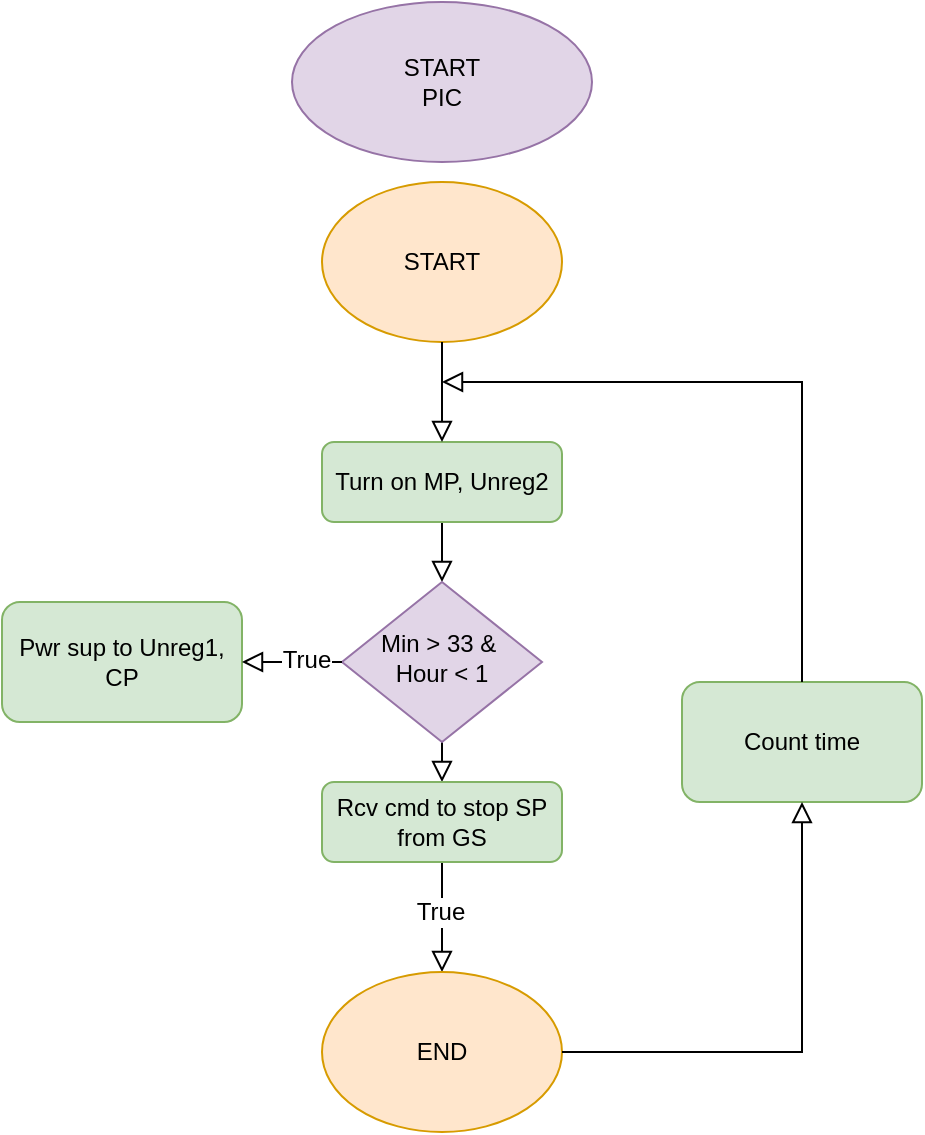 <mxfile version="24.8.6" pages="4">
  <diagram id="C5RBs43oDa-KdzZeNtuy" name="START-PIC">
    <mxGraphModel dx="674" dy="911" grid="1" gridSize="10" guides="1" tooltips="1" connect="1" arrows="1" fold="1" page="1" pageScale="1" pageWidth="827" pageHeight="1169" math="0" shadow="0">
      <root>
        <mxCell id="WIyWlLk6GJQsqaUBKTNV-0" />
        <mxCell id="WIyWlLk6GJQsqaUBKTNV-1" parent="WIyWlLk6GJQsqaUBKTNV-0" />
        <mxCell id="lRhcf-KUeyFwy6Z_v7GA-0" value="" style="rounded=0;html=1;jettySize=auto;orthogonalLoop=1;fontSize=11;endArrow=block;endFill=0;endSize=8;strokeWidth=1;shadow=0;labelBackgroundColor=none;edgeStyle=orthogonalEdgeStyle;entryX=0.5;entryY=0;entryDx=0;entryDy=0;" parent="WIyWlLk6GJQsqaUBKTNV-1" source="lRhcf-KUeyFwy6Z_v7GA-1" target="lZxvHljDLnMzjBAgc4R8-0" edge="1">
          <mxGeometry relative="1" as="geometry">
            <mxPoint x="220" y="350" as="targetPoint" />
          </mxGeometry>
        </mxCell>
        <mxCell id="lRhcf-KUeyFwy6Z_v7GA-1" value="Turn on MP, Unreg2" style="rounded=1;whiteSpace=wrap;html=1;fontSize=12;glass=0;strokeWidth=1;shadow=0;fillColor=#d5e8d4;strokeColor=#82b366;" parent="WIyWlLk6GJQsqaUBKTNV-1" vertex="1">
          <mxGeometry x="160" y="280" width="120" height="40" as="geometry" />
        </mxCell>
        <mxCell id="lRhcf-KUeyFwy6Z_v7GA-2" value="" style="rounded=0;html=1;jettySize=auto;orthogonalLoop=1;fontSize=11;endArrow=block;endFill=0;endSize=8;strokeWidth=1;shadow=0;labelBackgroundColor=none;edgeStyle=orthogonalEdgeStyle;entryX=0.5;entryY=0;entryDx=0;entryDy=0;exitX=0.5;exitY=1;exitDx=0;exitDy=0;" parent="WIyWlLk6GJQsqaUBKTNV-1" source="lZxvHljDLnMzjBAgc4R8-0" target="lRhcf-KUeyFwy6Z_v7GA-6" edge="1">
          <mxGeometry y="20" relative="1" as="geometry">
            <mxPoint as="offset" />
            <mxPoint x="220" y="430" as="sourcePoint" />
            <mxPoint x="220" y="490" as="targetPoint" />
          </mxGeometry>
        </mxCell>
        <mxCell id="lRhcf-KUeyFwy6Z_v7GA-4" value="" style="rounded=0;html=1;jettySize=auto;orthogonalLoop=1;fontSize=11;endArrow=block;endFill=0;endSize=8;strokeWidth=1;shadow=0;labelBackgroundColor=none;edgeStyle=orthogonalEdgeStyle;exitX=0.5;exitY=1;exitDx=0;exitDy=0;entryX=0.5;entryY=0;entryDx=0;entryDy=0;" parent="WIyWlLk6GJQsqaUBKTNV-1" source="lRhcf-KUeyFwy6Z_v7GA-6" target="lRhcf-KUeyFwy6Z_v7GA-9" edge="1">
          <mxGeometry x="0.333" y="20" relative="1" as="geometry">
            <mxPoint as="offset" />
            <mxPoint x="220" y="570" as="sourcePoint" />
            <mxPoint x="300" y="550" as="targetPoint" />
          </mxGeometry>
        </mxCell>
        <mxCell id="lZxvHljDLnMzjBAgc4R8-5" value="True" style="edgeLabel;html=1;align=center;verticalAlign=middle;resizable=0;points=[];fontSize=12;" vertex="1" connectable="0" parent="lRhcf-KUeyFwy6Z_v7GA-4">
          <mxGeometry x="-0.086" y="-1" relative="1" as="geometry">
            <mxPoint as="offset" />
          </mxGeometry>
        </mxCell>
        <mxCell id="lRhcf-KUeyFwy6Z_v7GA-5" value="&lt;div&gt;Count time&lt;/div&gt;" style="rounded=1;whiteSpace=wrap;html=1;fontSize=12;glass=0;strokeWidth=1;shadow=0;fillColor=#d5e8d4;strokeColor=#82b366;" parent="WIyWlLk6GJQsqaUBKTNV-1" vertex="1">
          <mxGeometry x="340" y="400" width="120" height="60" as="geometry" />
        </mxCell>
        <mxCell id="lRhcf-KUeyFwy6Z_v7GA-6" value="&lt;div&gt;Rcv cmd to stop SP from GS&lt;/div&gt;" style="rounded=1;whiteSpace=wrap;html=1;fontSize=12;glass=0;strokeWidth=1;shadow=0;fillColor=#d5e8d4;strokeColor=#82b366;" parent="WIyWlLk6GJQsqaUBKTNV-1" vertex="1">
          <mxGeometry x="160" y="450" width="120" height="40" as="geometry" />
        </mxCell>
        <mxCell id="lRhcf-KUeyFwy6Z_v7GA-7" value="START&lt;div&gt;PIC&lt;/div&gt;" style="ellipse;whiteSpace=wrap;html=1;fillColor=#e1d5e7;strokeColor=#9673a6;" parent="WIyWlLk6GJQsqaUBKTNV-1" vertex="1">
          <mxGeometry x="145" y="60" width="150" height="80" as="geometry" />
        </mxCell>
        <mxCell id="lRhcf-KUeyFwy6Z_v7GA-8" value="START" style="ellipse;whiteSpace=wrap;html=1;fillColor=#ffe6cc;strokeColor=#d79b00;" parent="WIyWlLk6GJQsqaUBKTNV-1" vertex="1">
          <mxGeometry x="160" y="150" width="120" height="80" as="geometry" />
        </mxCell>
        <mxCell id="lRhcf-KUeyFwy6Z_v7GA-9" value="END" style="ellipse;whiteSpace=wrap;html=1;fillColor=#ffe6cc;strokeColor=#d79b00;" parent="WIyWlLk6GJQsqaUBKTNV-1" vertex="1">
          <mxGeometry x="160" y="545" width="120" height="80" as="geometry" />
        </mxCell>
        <mxCell id="lRhcf-KUeyFwy6Z_v7GA-10" value="" style="rounded=0;html=1;jettySize=auto;orthogonalLoop=1;fontSize=11;endArrow=block;endFill=0;endSize=8;strokeWidth=1;shadow=0;labelBackgroundColor=none;edgeStyle=orthogonalEdgeStyle;exitX=0.5;exitY=0;exitDx=0;exitDy=0;" parent="WIyWlLk6GJQsqaUBKTNV-1" source="lRhcf-KUeyFwy6Z_v7GA-5" edge="1">
          <mxGeometry x="0.333" y="20" relative="1" as="geometry">
            <mxPoint as="offset" />
            <mxPoint x="450" y="430" as="sourcePoint" />
            <mxPoint x="220" y="250" as="targetPoint" />
            <Array as="points">
              <mxPoint x="400" y="250" />
            </Array>
          </mxGeometry>
        </mxCell>
        <mxCell id="lRhcf-KUeyFwy6Z_v7GA-11" value="" style="rounded=0;html=1;jettySize=auto;orthogonalLoop=1;fontSize=11;endArrow=block;endFill=0;endSize=8;strokeWidth=1;shadow=0;labelBackgroundColor=none;edgeStyle=orthogonalEdgeStyle;entryX=0.5;entryY=0;entryDx=0;entryDy=0;exitX=0.5;exitY=1;exitDx=0;exitDy=0;" parent="WIyWlLk6GJQsqaUBKTNV-1" source="lRhcf-KUeyFwy6Z_v7GA-8" target="lRhcf-KUeyFwy6Z_v7GA-1" edge="1">
          <mxGeometry relative="1" as="geometry">
            <mxPoint x="230" y="330" as="sourcePoint" />
            <mxPoint x="230" y="390" as="targetPoint" />
          </mxGeometry>
        </mxCell>
        <mxCell id="lZxvHljDLnMzjBAgc4R8-0" value="&lt;div&gt;Min &amp;gt; 33 &amp;amp;&amp;nbsp;&lt;/div&gt;&lt;div&gt;Hour &amp;lt; 1&lt;/div&gt;" style="rhombus;whiteSpace=wrap;html=1;shadow=0;fontFamily=Helvetica;fontSize=12;align=center;strokeWidth=1;spacing=6;spacingTop=-4;fillColor=#e1d5e7;strokeColor=#9673a6;" vertex="1" parent="WIyWlLk6GJQsqaUBKTNV-1">
          <mxGeometry x="170" y="350" width="100" height="80" as="geometry" />
        </mxCell>
        <mxCell id="lZxvHljDLnMzjBAgc4R8-1" value="" style="rounded=0;html=1;jettySize=auto;orthogonalLoop=1;fontSize=11;endArrow=block;endFill=0;endSize=8;strokeWidth=1;shadow=0;labelBackgroundColor=none;edgeStyle=orthogonalEdgeStyle;exitX=1;exitY=0.5;exitDx=0;exitDy=0;entryX=0.5;entryY=1;entryDx=0;entryDy=0;" edge="1" parent="WIyWlLk6GJQsqaUBKTNV-1" source="lRhcf-KUeyFwy6Z_v7GA-9" target="lRhcf-KUeyFwy6Z_v7GA-5">
          <mxGeometry x="0.333" y="20" relative="1" as="geometry">
            <mxPoint as="offset" />
            <mxPoint x="230" y="500" as="sourcePoint" />
            <mxPoint x="230" y="555" as="targetPoint" />
          </mxGeometry>
        </mxCell>
        <mxCell id="lZxvHljDLnMzjBAgc4R8-2" value="&lt;div&gt;Pwr sup to Unreg1, CP&lt;/div&gt;" style="rounded=1;whiteSpace=wrap;html=1;fontSize=12;glass=0;strokeWidth=1;shadow=0;fillColor=#d5e8d4;strokeColor=#82b366;" vertex="1" parent="WIyWlLk6GJQsqaUBKTNV-1">
          <mxGeometry y="360" width="120" height="60" as="geometry" />
        </mxCell>
        <mxCell id="lZxvHljDLnMzjBAgc4R8-3" value="" style="rounded=0;html=1;jettySize=auto;orthogonalLoop=1;fontSize=11;endArrow=block;endFill=0;endSize=8;strokeWidth=1;shadow=0;labelBackgroundColor=none;edgeStyle=orthogonalEdgeStyle;exitX=0;exitY=0.5;exitDx=0;exitDy=0;entryX=1;entryY=0.5;entryDx=0;entryDy=0;" edge="1" parent="WIyWlLk6GJQsqaUBKTNV-1" source="lZxvHljDLnMzjBAgc4R8-0" target="lZxvHljDLnMzjBAgc4R8-2">
          <mxGeometry x="0.333" y="20" relative="1" as="geometry">
            <mxPoint as="offset" />
            <mxPoint x="290" y="595" as="sourcePoint" />
            <mxPoint x="410" y="470" as="targetPoint" />
          </mxGeometry>
        </mxCell>
        <mxCell id="lZxvHljDLnMzjBAgc4R8-4" value="True" style="edgeLabel;html=1;align=center;verticalAlign=middle;resizable=0;points=[];fontSize=12;" vertex="1" connectable="0" parent="lZxvHljDLnMzjBAgc4R8-3">
          <mxGeometry x="-0.255" y="-1" relative="1" as="geometry">
            <mxPoint as="offset" />
          </mxGeometry>
        </mxCell>
      </root>
    </mxGraphModel>
  </diagram>
  <diagram name="RESET-PIC" id="jT8_f6VVq_qG7gZZXY0b">
    <mxGraphModel dx="1572" dy="1007" grid="1" gridSize="10" guides="1" tooltips="1" connect="1" arrows="1" fold="1" page="1" pageScale="1" pageWidth="827" pageHeight="1169" math="0" shadow="0">
      <root>
        <mxCell id="wKN9chTsW7mNMitrZWVQ-0" />
        <mxCell id="wKN9chTsW7mNMitrZWVQ-1" parent="wKN9chTsW7mNMitrZWVQ-0" />
        <mxCell id="NiiNuS9fkEexJ306rpCw-0" value="" style="rounded=0;html=1;jettySize=auto;orthogonalLoop=1;fontSize=11;endArrow=block;endFill=0;endSize=8;strokeWidth=1;shadow=0;labelBackgroundColor=none;edgeStyle=orthogonalEdgeStyle;exitX=0.5;exitY=1;exitDx=0;exitDy=0;entryX=0.5;entryY=0;entryDx=0;entryDy=0;" parent="wKN9chTsW7mNMitrZWVQ-1" source="NiiNuS9fkEexJ306rpCw-6" target="NiiNuS9fkEexJ306rpCw-4" edge="1">
          <mxGeometry relative="1" as="geometry">
            <mxPoint x="185" y="320" as="sourcePoint" />
            <mxPoint x="255" y="350" as="targetPoint" />
            <Array as="points">
              <mxPoint x="185" y="270" />
              <mxPoint x="185" y="270" />
            </Array>
          </mxGeometry>
        </mxCell>
        <mxCell id="NiiNuS9fkEexJ306rpCw-1" value="" style="edgeStyle=orthogonalEdgeStyle;rounded=0;html=1;jettySize=auto;orthogonalLoop=1;fontSize=11;endArrow=block;endFill=0;endSize=8;strokeWidth=1;shadow=0;labelBackgroundColor=none;exitX=0.5;exitY=1;exitDx=0;exitDy=0;entryX=0.5;entryY=0;entryDx=0;entryDy=0;" parent="wKN9chTsW7mNMitrZWVQ-1" source="NiiNuS9fkEexJ306rpCw-4" target="NiiNuS9fkEexJ306rpCw-2" edge="1">
          <mxGeometry y="10" relative="1" as="geometry">
            <mxPoint as="offset" />
            <mxPoint x="235" y="514" as="sourcePoint" />
            <mxPoint x="185" y="530" as="targetPoint" />
            <Array as="points" />
          </mxGeometry>
        </mxCell>
        <mxCell id="NiiNuS9fkEexJ306rpCw-2" value="&lt;div&gt;Verify day &amp;amp; check first run mode&lt;/div&gt;" style="rounded=1;whiteSpace=wrap;html=1;fontSize=12;glass=0;strokeWidth=1;shadow=0;fillColor=#d5e8d4;strokeColor=#82b366;" parent="wKN9chTsW7mNMitrZWVQ-1" vertex="1">
          <mxGeometry x="125" y="360" width="120" height="50" as="geometry" />
        </mxCell>
        <mxCell id="NiiNuS9fkEexJ306rpCw-4" value="&lt;div&gt;Setup registers/ variables&lt;/div&gt;" style="rounded=1;whiteSpace=wrap;html=1;fontSize=12;glass=0;strokeWidth=1;shadow=0;fillColor=#d5e8d4;strokeColor=#82b366;" parent="wKN9chTsW7mNMitrZWVQ-1" vertex="1">
          <mxGeometry x="125" y="290" width="120" height="40" as="geometry" />
        </mxCell>
        <mxCell id="NiiNuS9fkEexJ306rpCw-5" value="RESET&lt;div&gt;PIC&lt;/div&gt;" style="ellipse;whiteSpace=wrap;html=1;fillColor=#e1d5e7;strokeColor=#9673a6;" parent="wKN9chTsW7mNMitrZWVQ-1" vertex="1">
          <mxGeometry x="110" y="80" width="150" height="80" as="geometry" />
        </mxCell>
        <mxCell id="NiiNuS9fkEexJ306rpCw-6" value="START" style="ellipse;whiteSpace=wrap;html=1;fillColor=#ffe6cc;strokeColor=#d79b00;" parent="wKN9chTsW7mNMitrZWVQ-1" vertex="1">
          <mxGeometry x="125" y="170" width="120" height="80" as="geometry" />
        </mxCell>
        <mxCell id="NiiNuS9fkEexJ306rpCw-10" value="True" style="edgeStyle=orthogonalEdgeStyle;rounded=0;html=1;jettySize=auto;orthogonalLoop=1;fontSize=11;endArrow=block;endFill=0;endSize=8;strokeWidth=1;shadow=0;labelBackgroundColor=none;exitX=0.5;exitY=0;exitDx=0;exitDy=0;entryX=1;entryY=0.5;entryDx=0;entryDy=0;" parent="wKN9chTsW7mNMitrZWVQ-1" source="NiiNuS9fkEexJ306rpCw-15" target="NiiNuS9fkEexJ306rpCw-12" edge="1">
          <mxGeometry y="10" relative="1" as="geometry">
            <mxPoint as="offset" />
            <mxPoint x="390" y="450" as="sourcePoint" />
            <mxPoint x="390" y="390" as="targetPoint" />
          </mxGeometry>
        </mxCell>
        <mxCell id="NiiNuS9fkEexJ306rpCw-12" value="&lt;div&gt;Collect RST time data&lt;/div&gt;" style="rounded=1;whiteSpace=wrap;html=1;fontSize=12;glass=0;strokeWidth=1;shadow=0;fillColor=#d5e8d4;strokeColor=#82b366;" parent="wKN9chTsW7mNMitrZWVQ-1" vertex="1">
          <mxGeometry x="125" y="430" width="120" height="50" as="geometry" />
        </mxCell>
        <mxCell id="NiiNuS9fkEexJ306rpCw-13" value="" style="rounded=0;html=1;jettySize=auto;orthogonalLoop=1;fontSize=11;endArrow=block;endFill=0;endSize=8;strokeWidth=1;shadow=0;labelBackgroundColor=none;edgeStyle=orthogonalEdgeStyle;entryX=0.5;entryY=0;entryDx=0;entryDy=0;" parent="wKN9chTsW7mNMitrZWVQ-1" source="NiiNuS9fkEexJ306rpCw-15" target="NiiNuS9fkEexJ306rpCw-18" edge="1">
          <mxGeometry x="0.333" y="20" relative="1" as="geometry">
            <mxPoint as="offset" />
            <mxPoint x="340" y="670" as="targetPoint" />
          </mxGeometry>
        </mxCell>
        <mxCell id="NiiNuS9fkEexJ306rpCw-14" value="True" style="edgeStyle=orthogonalEdgeStyle;rounded=0;html=1;jettySize=auto;orthogonalLoop=1;fontSize=11;endArrow=block;endFill=0;endSize=8;strokeWidth=1;shadow=0;labelBackgroundColor=none;entryX=0;entryY=0.5;entryDx=0;entryDy=0;" parent="wKN9chTsW7mNMitrZWVQ-1" source="NiiNuS9fkEexJ306rpCw-15" target="NiiNuS9fkEexJ306rpCw-21" edge="1">
          <mxGeometry y="10" relative="1" as="geometry">
            <mxPoint as="offset" />
          </mxGeometry>
        </mxCell>
        <mxCell id="NiiNuS9fkEexJ306rpCw-15" value="RESET Flag = 1" style="rhombus;whiteSpace=wrap;html=1;shadow=0;fontFamily=Helvetica;fontSize=12;align=center;strokeWidth=1;spacing=6;spacingTop=-4;fillColor=#e1d5e7;strokeColor=#9673a6;" parent="wKN9chTsW7mNMitrZWVQ-1" vertex="1">
          <mxGeometry x="290" y="510" width="100" height="80" as="geometry" />
        </mxCell>
        <mxCell id="NiiNuS9fkEexJ306rpCw-16" value="&lt;div&gt;Turn on Com and Transceiver&lt;/div&gt;" style="rounded=1;whiteSpace=wrap;html=1;fontSize=12;glass=0;strokeWidth=1;shadow=0;fillColor=#d5e8d4;strokeColor=#82b366;" parent="wKN9chTsW7mNMitrZWVQ-1" vertex="1">
          <mxGeometry x="-30" y="530" width="120" height="40" as="geometry" />
        </mxCell>
        <mxCell id="NiiNuS9fkEexJ306rpCw-17" value="RESET&amp;nbsp;&lt;div&gt;LOOP&lt;/div&gt;" style="ellipse;whiteSpace=wrap;html=1;fillColor=#ffe6cc;strokeColor=#d79b00;" parent="wKN9chTsW7mNMitrZWVQ-1" vertex="1">
          <mxGeometry x="340" y="390" width="120" height="80" as="geometry" />
        </mxCell>
        <mxCell id="NiiNuS9fkEexJ306rpCw-18" value="MAIN CMD = 0x27" style="rhombus;whiteSpace=wrap;html=1;shadow=0;fontFamily=Helvetica;fontSize=12;align=center;strokeWidth=1;spacing=6;spacingTop=-4;fillColor=#e1d5e7;strokeColor=#9673a6;" parent="wKN9chTsW7mNMitrZWVQ-1" vertex="1">
          <mxGeometry x="290" y="610" width="100" height="80" as="geometry" />
        </mxCell>
        <mxCell id="NiiNuS9fkEexJ306rpCw-19" value="&lt;div&gt;MAIN&lt;/div&gt;&lt;div&gt;Count = 3600s&lt;/div&gt;" style="rhombus;whiteSpace=wrap;html=1;shadow=0;fontFamily=Helvetica;fontSize=12;align=center;strokeWidth=1;spacing=6;spacingTop=-4;fillColor=#e1d5e7;strokeColor=#9673a6;" parent="wKN9chTsW7mNMitrZWVQ-1" vertex="1">
          <mxGeometry x="290" y="710" width="100" height="80" as="geometry" />
        </mxCell>
        <mxCell id="NiiNuS9fkEexJ306rpCw-20" value="" style="rounded=0;html=1;jettySize=auto;orthogonalLoop=1;fontSize=11;endArrow=block;endFill=0;endSize=8;strokeWidth=1;shadow=0;labelBackgroundColor=none;edgeStyle=orthogonalEdgeStyle;entryX=0.5;entryY=0;entryDx=0;entryDy=0;exitX=0.5;exitY=1;exitDx=0;exitDy=0;" parent="wKN9chTsW7mNMitrZWVQ-1" source="NiiNuS9fkEexJ306rpCw-18" target="NiiNuS9fkEexJ306rpCw-19" edge="1">
          <mxGeometry x="0.333" y="20" relative="1" as="geometry">
            <mxPoint as="offset" />
            <mxPoint x="350" y="620" as="sourcePoint" />
            <mxPoint x="350" y="700" as="targetPoint" />
          </mxGeometry>
        </mxCell>
        <mxCell id="NiiNuS9fkEexJ306rpCw-21" value="Reset satellite" style="rounded=1;whiteSpace=wrap;html=1;fontSize=12;glass=0;strokeWidth=1;shadow=0;fillColor=#d5e8d4;strokeColor=#82b366;" parent="wKN9chTsW7mNMitrZWVQ-1" vertex="1">
          <mxGeometry x="440" y="530" width="120" height="40" as="geometry" />
        </mxCell>
        <mxCell id="NiiNuS9fkEexJ306rpCw-22" value="True" style="edgeStyle=orthogonalEdgeStyle;rounded=0;html=1;jettySize=auto;orthogonalLoop=1;fontSize=11;endArrow=block;endFill=0;endSize=8;strokeWidth=1;shadow=0;labelBackgroundColor=none;entryX=1;entryY=0.5;entryDx=0;entryDy=0;exitX=0;exitY=0.5;exitDx=0;exitDy=0;" parent="wKN9chTsW7mNMitrZWVQ-1" source="WHDjwU04RVyw4QYj8cr9-3" target="WHDjwU04RVyw4QYj8cr9-11" edge="1">
          <mxGeometry y="10" relative="1" as="geometry">
            <mxPoint as="offset" />
            <mxPoint x="95" y="500" as="sourcePoint" />
            <mxPoint x="145" y="500" as="targetPoint" />
          </mxGeometry>
        </mxCell>
        <mxCell id="NiiNuS9fkEexJ306rpCw-23" value="" style="edgeStyle=orthogonalEdgeStyle;rounded=0;html=1;jettySize=auto;orthogonalLoop=1;fontSize=11;endArrow=block;endFill=0;endSize=8;strokeWidth=1;shadow=0;labelBackgroundColor=none;exitX=1;exitY=0.5;exitDx=0;exitDy=0;entryX=0.5;entryY=1;entryDx=0;entryDy=0;" parent="wKN9chTsW7mNMitrZWVQ-1" source="NiiNuS9fkEexJ306rpCw-18" target="NiiNuS9fkEexJ306rpCw-21" edge="1">
          <mxGeometry y="10" relative="1" as="geometry">
            <mxPoint as="offset" />
            <mxPoint x="400" y="660" as="sourcePoint" />
            <mxPoint x="510" y="690" as="targetPoint" />
          </mxGeometry>
        </mxCell>
        <mxCell id="NiiNuS9fkEexJ306rpCw-24" value="True" style="edgeLabel;html=1;align=center;verticalAlign=middle;resizable=0;points=[];" parent="NiiNuS9fkEexJ306rpCw-23" vertex="1" connectable="0">
          <mxGeometry x="-0.59" y="2" relative="1" as="geometry">
            <mxPoint as="offset" />
          </mxGeometry>
        </mxCell>
        <mxCell id="WHDjwU04RVyw4QYj8cr9-1" value="" style="rounded=0;html=1;jettySize=auto;orthogonalLoop=1;fontSize=11;endArrow=block;endFill=0;endSize=8;strokeWidth=1;shadow=0;labelBackgroundColor=none;edgeStyle=orthogonalEdgeStyle;entryX=0.5;entryY=0;entryDx=0;entryDy=0;" edge="1" parent="wKN9chTsW7mNMitrZWVQ-1" source="WHDjwU04RVyw4QYj8cr9-2" target="WHDjwU04RVyw4QYj8cr9-3">
          <mxGeometry x="0.333" y="20" relative="1" as="geometry">
            <mxPoint as="offset" />
            <mxPoint x="195" y="670" as="targetPoint" />
          </mxGeometry>
        </mxCell>
        <mxCell id="WHDjwU04RVyw4QYj8cr9-2" value="&lt;div&gt;Min&amp;gt; 33 &amp;amp; hour&amp;lt;1&lt;/div&gt;" style="rhombus;whiteSpace=wrap;html=1;shadow=0;fontFamily=Helvetica;fontSize=12;align=center;strokeWidth=1;spacing=6;spacingTop=-4;fillColor=#e1d5e7;strokeColor=#9673a6;" vertex="1" parent="wKN9chTsW7mNMitrZWVQ-1">
          <mxGeometry x="145" y="510" width="100" height="80" as="geometry" />
        </mxCell>
        <mxCell id="WHDjwU04RVyw4QYj8cr9-3" value="MAIN CMD = 0x28" style="rhombus;whiteSpace=wrap;html=1;shadow=0;fontFamily=Helvetica;fontSize=12;align=center;strokeWidth=1;spacing=6;spacingTop=-4;fillColor=#e1d5e7;strokeColor=#9673a6;" vertex="1" parent="wKN9chTsW7mNMitrZWVQ-1">
          <mxGeometry x="145" y="610" width="100" height="80" as="geometry" />
        </mxCell>
        <mxCell id="WHDjwU04RVyw4QYj8cr9-4" value="&lt;div&gt;MAIN CMD = 0xBC&lt;/div&gt;" style="rhombus;whiteSpace=wrap;html=1;shadow=0;fontFamily=Helvetica;fontSize=12;align=center;strokeWidth=1;spacing=6;spacingTop=-4;fillColor=#e1d5e7;strokeColor=#9673a6;" vertex="1" parent="wKN9chTsW7mNMitrZWVQ-1">
          <mxGeometry x="145" y="710" width="100" height="80" as="geometry" />
        </mxCell>
        <mxCell id="WHDjwU04RVyw4QYj8cr9-5" value="" style="rounded=0;html=1;jettySize=auto;orthogonalLoop=1;fontSize=11;endArrow=block;endFill=0;endSize=8;strokeWidth=1;shadow=0;labelBackgroundColor=none;edgeStyle=orthogonalEdgeStyle;entryX=0.5;entryY=0;entryDx=0;entryDy=0;exitX=0.5;exitY=1;exitDx=0;exitDy=0;" edge="1" parent="wKN9chTsW7mNMitrZWVQ-1" source="WHDjwU04RVyw4QYj8cr9-3" target="WHDjwU04RVyw4QYj8cr9-4">
          <mxGeometry x="0.333" y="20" relative="1" as="geometry">
            <mxPoint as="offset" />
            <mxPoint x="205" y="620" as="sourcePoint" />
            <mxPoint x="205" y="700" as="targetPoint" />
          </mxGeometry>
        </mxCell>
        <mxCell id="WHDjwU04RVyw4QYj8cr9-7" value="True" style="edgeStyle=orthogonalEdgeStyle;rounded=0;html=1;jettySize=auto;orthogonalLoop=1;fontSize=11;endArrow=block;endFill=0;endSize=8;strokeWidth=1;shadow=0;labelBackgroundColor=none;entryX=1;entryY=0.5;entryDx=0;entryDy=0;exitX=0;exitY=0.5;exitDx=0;exitDy=0;" edge="1" parent="wKN9chTsW7mNMitrZWVQ-1" source="WHDjwU04RVyw4QYj8cr9-2" target="NiiNuS9fkEexJ306rpCw-16">
          <mxGeometry x="-0.176" y="10" relative="1" as="geometry">
            <mxPoint as="offset" />
            <mxPoint x="-30.52" y="660" as="sourcePoint" />
            <mxPoint x="349.48" y="470" as="targetPoint" />
            <Array as="points" />
          </mxGeometry>
        </mxCell>
        <mxCell id="WHDjwU04RVyw4QYj8cr9-8" value="True" style="edgeStyle=orthogonalEdgeStyle;rounded=0;html=1;jettySize=auto;orthogonalLoop=1;fontSize=11;endArrow=block;endFill=0;endSize=8;strokeWidth=1;shadow=0;labelBackgroundColor=none;entryX=0;entryY=0.5;entryDx=0;entryDy=0;exitX=1;exitY=0.5;exitDx=0;exitDy=0;" edge="1" parent="wKN9chTsW7mNMitrZWVQ-1" source="NiiNuS9fkEexJ306rpCw-19" target="WHDjwU04RVyw4QYj8cr9-14">
          <mxGeometry y="10" relative="1" as="geometry">
            <mxPoint as="offset" />
            <mxPoint x="400" y="760" as="sourcePoint" />
            <mxPoint x="450" y="760" as="targetPoint" />
          </mxGeometry>
        </mxCell>
        <mxCell id="WHDjwU04RVyw4QYj8cr9-10" value="True" style="edgeStyle=orthogonalEdgeStyle;rounded=0;html=1;jettySize=auto;orthogonalLoop=1;fontSize=11;endArrow=block;endFill=0;endSize=8;strokeWidth=1;shadow=0;labelBackgroundColor=none;entryX=0;entryY=0.5;entryDx=0;entryDy=0;exitX=0.971;exitY=0.494;exitDx=0;exitDy=0;exitPerimeter=0;" edge="1" parent="wKN9chTsW7mNMitrZWVQ-1" source="WHDjwU04RVyw4QYj8cr9-4" target="NiiNuS9fkEexJ306rpCw-19">
          <mxGeometry y="10" relative="1" as="geometry">
            <mxPoint as="offset" />
            <mxPoint x="470" y="440" as="sourcePoint" />
            <mxPoint x="520" y="440" as="targetPoint" />
          </mxGeometry>
        </mxCell>
        <mxCell id="WHDjwU04RVyw4QYj8cr9-11" value="&lt;div&gt;Send RST data to Main&lt;/div&gt;" style="rounded=1;whiteSpace=wrap;html=1;fontSize=12;glass=0;strokeWidth=1;shadow=0;fillColor=#d5e8d4;strokeColor=#82b366;" vertex="1" parent="wKN9chTsW7mNMitrZWVQ-1">
          <mxGeometry x="-30" y="630" width="120" height="40" as="geometry" />
        </mxCell>
        <mxCell id="WHDjwU04RVyw4QYj8cr9-12" value="&lt;div&gt;Activate Burner CCT for 45s&lt;/div&gt;" style="rounded=1;whiteSpace=wrap;html=1;fontSize=12;glass=0;strokeWidth=1;shadow=0;fillColor=#d5e8d4;strokeColor=#82b366;" vertex="1" parent="wKN9chTsW7mNMitrZWVQ-1">
          <mxGeometry x="-30" y="730" width="120" height="40" as="geometry" />
        </mxCell>
        <mxCell id="WHDjwU04RVyw4QYj8cr9-13" value="True" style="edgeStyle=orthogonalEdgeStyle;rounded=0;html=1;jettySize=auto;orthogonalLoop=1;fontSize=11;endArrow=block;endFill=0;endSize=8;strokeWidth=1;shadow=0;labelBackgroundColor=none;entryX=1;entryY=0.5;entryDx=0;entryDy=0;exitX=0;exitY=0.5;exitDx=0;exitDy=0;" edge="1" parent="wKN9chTsW7mNMitrZWVQ-1" source="WHDjwU04RVyw4QYj8cr9-4" target="WHDjwU04RVyw4QYj8cr9-12">
          <mxGeometry y="10" relative="1" as="geometry">
            <mxPoint as="offset" />
            <mxPoint x="155" y="660" as="sourcePoint" />
            <mxPoint x="100" y="660" as="targetPoint" />
          </mxGeometry>
        </mxCell>
        <mxCell id="WHDjwU04RVyw4QYj8cr9-14" value="Reset MP" style="rounded=1;whiteSpace=wrap;html=1;fontSize=12;glass=0;strokeWidth=1;shadow=0;fillColor=#d5e8d4;strokeColor=#82b366;" vertex="1" parent="wKN9chTsW7mNMitrZWVQ-1">
          <mxGeometry x="450" y="730" width="120" height="40" as="geometry" />
        </mxCell>
        <mxCell id="WHDjwU04RVyw4QYj8cr9-15" value="" style="edgeStyle=orthogonalEdgeStyle;rounded=0;html=1;jettySize=auto;orthogonalLoop=1;fontSize=11;endArrow=block;endFill=0;endSize=8;strokeWidth=1;shadow=0;labelBackgroundColor=none;exitX=0.5;exitY=1;exitDx=0;exitDy=0;entryX=0.5;entryY=0;entryDx=0;entryDy=0;" edge="1" parent="wKN9chTsW7mNMitrZWVQ-1" source="NiiNuS9fkEexJ306rpCw-2" target="NiiNuS9fkEexJ306rpCw-12">
          <mxGeometry y="10" relative="1" as="geometry">
            <mxPoint as="offset" />
            <mxPoint x="195" y="340" as="sourcePoint" />
            <mxPoint x="195" y="370" as="targetPoint" />
            <Array as="points" />
          </mxGeometry>
        </mxCell>
        <mxCell id="WHDjwU04RVyw4QYj8cr9-16" value="" style="edgeStyle=orthogonalEdgeStyle;rounded=0;html=1;jettySize=auto;orthogonalLoop=1;fontSize=11;endArrow=block;endFill=0;endSize=8;strokeWidth=1;shadow=0;labelBackgroundColor=none;exitX=0.584;exitY=1.009;exitDx=0;exitDy=0;entryX=0.5;entryY=0;entryDx=0;entryDy=0;exitPerimeter=0;" edge="1" parent="wKN9chTsW7mNMitrZWVQ-1" source="NiiNuS9fkEexJ306rpCw-12" target="WHDjwU04RVyw4QYj8cr9-2">
          <mxGeometry y="10" relative="1" as="geometry">
            <mxPoint as="offset" />
            <mxPoint x="205" y="350" as="sourcePoint" />
            <mxPoint x="205" y="380" as="targetPoint" />
            <Array as="points" />
          </mxGeometry>
        </mxCell>
      </root>
    </mxGraphModel>
  </diagram>
  <diagram name="MAIN-PIC" id="BCb7zbmgE4lmPwmlyJaf">
    <mxGraphModel dx="211" dy="286" grid="1" gridSize="10" guides="1" tooltips="1" connect="1" arrows="1" fold="1" page="1" pageScale="1" pageWidth="827" pageHeight="1169" math="0" shadow="0">
      <root>
        <mxCell id="3_j0A4407lXGw9K5G1xE-0" />
        <mxCell id="3_j0A4407lXGw9K5G1xE-1" parent="3_j0A4407lXGw9K5G1xE-0" />
        <mxCell id="3_j0A4407lXGw9K5G1xE-2" value="" style="rounded=0;html=1;jettySize=auto;orthogonalLoop=1;fontSize=11;endArrow=block;endFill=0;endSize=8;strokeWidth=1;shadow=0;labelBackgroundColor=none;edgeStyle=orthogonalEdgeStyle;exitX=0.5;exitY=1;exitDx=0;exitDy=0;entryX=0.5;entryY=0;entryDx=0;entryDy=0;" parent="3_j0A4407lXGw9K5G1xE-1" source="3_j0A4407lXGw9K5G1xE-8" target="3_j0A4407lXGw9K5G1xE-6" edge="1">
          <mxGeometry relative="1" as="geometry">
            <mxPoint x="545" y="340" as="sourcePoint" />
            <mxPoint x="615" y="370" as="targetPoint" />
            <Array as="points">
              <mxPoint x="545" y="290" />
              <mxPoint x="545" y="290" />
            </Array>
          </mxGeometry>
        </mxCell>
        <mxCell id="3_j0A4407lXGw9K5G1xE-4" value="&lt;div&gt;Turn on LED&lt;/div&gt;" style="rounded=1;whiteSpace=wrap;html=1;fontSize=12;glass=0;strokeWidth=1;shadow=0;fillColor=#d5e8d4;strokeColor=#82b366;" parent="3_j0A4407lXGw9K5G1xE-1" vertex="1">
          <mxGeometry x="294" y="385" width="120" height="50" as="geometry" />
        </mxCell>
        <mxCell id="3_j0A4407lXGw9K5G1xE-6" value="Turn on Main PIC, Unreg2" style="rounded=1;whiteSpace=wrap;html=1;fontSize=12;glass=0;strokeWidth=1;shadow=0;fillColor=#d5e8d4;strokeColor=#82b366;" parent="3_j0A4407lXGw9K5G1xE-1" vertex="1">
          <mxGeometry x="485" y="310" width="120" height="40" as="geometry" />
        </mxCell>
        <mxCell id="3_j0A4407lXGw9K5G1xE-7" value="MAIN&lt;div&gt;PIC&lt;/div&gt;" style="ellipse;whiteSpace=wrap;html=1;fillColor=#e1d5e7;strokeColor=#9673a6;" parent="3_j0A4407lXGw9K5G1xE-1" vertex="1">
          <mxGeometry x="470" y="100" width="150" height="80" as="geometry" />
        </mxCell>
        <mxCell id="3_j0A4407lXGw9K5G1xE-8" value="START" style="ellipse;whiteSpace=wrap;html=1;fillColor=#ffe6cc;strokeColor=#d79b00;" parent="3_j0A4407lXGw9K5G1xE-1" vertex="1">
          <mxGeometry x="485" y="190" width="120" height="80" as="geometry" />
        </mxCell>
        <mxCell id="3_j0A4407lXGw9K5G1xE-11" value="" style="rounded=0;html=1;jettySize=auto;orthogonalLoop=1;fontSize=11;endArrow=block;endFill=0;endSize=8;strokeWidth=1;shadow=0;labelBackgroundColor=none;edgeStyle=orthogonalEdgeStyle;" parent="3_j0A4407lXGw9K5G1xE-1" source="3_j0A4407lXGw9K5G1xE-13" target="3_j0A4407lXGw9K5G1xE-17" edge="1">
          <mxGeometry y="20" relative="1" as="geometry">
            <mxPoint as="offset" />
          </mxGeometry>
        </mxCell>
        <mxCell id="3_j0A4407lXGw9K5G1xE-12" value="True" style="edgeStyle=orthogonalEdgeStyle;rounded=0;html=1;jettySize=auto;orthogonalLoop=1;fontSize=11;endArrow=block;endFill=0;endSize=8;strokeWidth=1;shadow=0;labelBackgroundColor=none;exitX=0;exitY=0.5;exitDx=0;exitDy=0;entryX=1;entryY=0.5;entryDx=0;entryDy=0;" parent="3_j0A4407lXGw9K5G1xE-1" source="3_j0A4407lXGw9K5G1xE-13" target="3_j0A4407lXGw9K5G1xE-4" edge="1">
          <mxGeometry x="-0.646" relative="1" as="geometry">
            <mxPoint as="offset" />
            <mxPoint x="160" y="590" as="sourcePoint" />
            <mxPoint x="420" y="410" as="targetPoint" />
            <Array as="points" />
          </mxGeometry>
        </mxCell>
        <mxCell id="3_j0A4407lXGw9K5G1xE-13" value="&lt;div&gt;5-10 mins after DEP&lt;/div&gt;" style="rhombus;whiteSpace=wrap;html=1;shadow=0;fontFamily=Helvetica;fontSize=12;align=center;strokeWidth=1;spacing=6;spacingTop=-4;fillColor=#e1d5e7;strokeColor=#9673a6;" parent="3_j0A4407lXGw9K5G1xE-1" vertex="1">
          <mxGeometry x="485" y="370" width="100" height="80" as="geometry" />
        </mxCell>
        <mxCell id="3_j0A4407lXGw9K5G1xE-14" value="&lt;div&gt;Attempt ANT DEP&lt;/div&gt;" style="rounded=1;whiteSpace=wrap;html=1;fontSize=12;glass=0;strokeWidth=1;shadow=0;fillColor=#d5e8d4;strokeColor=#82b366;" parent="3_j0A4407lXGw9K5G1xE-1" vertex="1">
          <mxGeometry x="294" y="485" width="120" height="50" as="geometry" />
        </mxCell>
        <mxCell id="3_j0A4407lXGw9K5G1xE-15" value="" style="rounded=0;html=1;jettySize=auto;orthogonalLoop=1;fontSize=11;endArrow=block;endFill=0;endSize=8;strokeWidth=1;shadow=0;labelBackgroundColor=none;edgeStyle=orthogonalEdgeStyle;entryX=0.5;entryY=0;entryDx=0;entryDy=0;" parent="3_j0A4407lXGw9K5G1xE-1" source="3_j0A4407lXGw9K5G1xE-17" target="3_j0A4407lXGw9K5G1xE-20" edge="1">
          <mxGeometry x="0.333" y="20" relative="1" as="geometry">
            <mxPoint as="offset" />
            <mxPoint x="535" y="630" as="targetPoint" />
          </mxGeometry>
        </mxCell>
        <mxCell id="3_j0A4407lXGw9K5G1xE-16" value="True" style="edgeStyle=orthogonalEdgeStyle;rounded=0;html=1;jettySize=auto;orthogonalLoop=1;fontSize=11;endArrow=block;endFill=0;endSize=8;strokeWidth=1;shadow=0;labelBackgroundColor=none;entryX=1;entryY=0.5;entryDx=0;entryDy=0;exitX=0;exitY=0.5;exitDx=0;exitDy=0;" parent="3_j0A4407lXGw9K5G1xE-1" source="3_j0A4407lXGw9K5G1xE-20" target="3_j0A4407lXGw9K5G1xE-18" edge="1">
          <mxGeometry y="10" relative="1" as="geometry">
            <mxPoint as="offset" />
            <mxPoint x="430" y="880" as="sourcePoint" />
            <mxPoint x="380" y="820" as="targetPoint" />
            <Array as="points" />
          </mxGeometry>
        </mxCell>
        <mxCell id="3_j0A4407lXGw9K5G1xE-17" value="&lt;div&gt;ANT DEP &amp;lt; N&lt;/div&gt;" style="rhombus;whiteSpace=wrap;html=1;shadow=0;fontFamily=Helvetica;fontSize=12;align=center;strokeWidth=1;spacing=6;spacingTop=-4;fillColor=#e1d5e7;strokeColor=#9673a6;" parent="3_j0A4407lXGw9K5G1xE-1" vertex="1">
          <mxGeometry x="485" y="470" width="100" height="80" as="geometry" />
        </mxCell>
        <mxCell id="3_j0A4407lXGw9K5G1xE-18" value="&lt;div&gt;Reset satellite&lt;/div&gt;" style="rounded=1;whiteSpace=wrap;html=1;fontSize=12;glass=0;strokeWidth=1;shadow=0;fillColor=#d5e8d4;strokeColor=#82b366;" parent="3_j0A4407lXGw9K5G1xE-1" vertex="1">
          <mxGeometry x="294" y="590" width="120" height="40" as="geometry" />
        </mxCell>
        <mxCell id="3_j0A4407lXGw9K5G1xE-20" value="&lt;div&gt;RST FLAG = N&lt;/div&gt;" style="rhombus;whiteSpace=wrap;html=1;shadow=0;fontFamily=Helvetica;fontSize=12;align=center;strokeWidth=1;spacing=6;spacingTop=-4;fillColor=#e1d5e7;strokeColor=#9673a6;" parent="3_j0A4407lXGw9K5G1xE-1" vertex="1">
          <mxGeometry x="485" y="570" width="100" height="80" as="geometry" />
        </mxCell>
        <mxCell id="3_j0A4407lXGw9K5G1xE-21" value="&lt;div&gt;CMD from PC&lt;/div&gt;" style="rhombus;whiteSpace=wrap;html=1;shadow=0;fontFamily=Helvetica;fontSize=12;align=center;strokeWidth=1;spacing=6;spacingTop=-4;fillColor=#e1d5e7;strokeColor=#9673a6;" parent="3_j0A4407lXGw9K5G1xE-1" vertex="1">
          <mxGeometry x="485" y="670" width="100" height="80" as="geometry" />
        </mxCell>
        <mxCell id="3_j0A4407lXGw9K5G1xE-22" value="" style="rounded=0;html=1;jettySize=auto;orthogonalLoop=1;fontSize=11;endArrow=block;endFill=0;endSize=8;strokeWidth=1;shadow=0;labelBackgroundColor=none;edgeStyle=orthogonalEdgeStyle;entryX=0.5;entryY=0;entryDx=0;entryDy=0;exitX=0.5;exitY=1;exitDx=0;exitDy=0;" parent="3_j0A4407lXGw9K5G1xE-1" source="3_j0A4407lXGw9K5G1xE-20" target="3_j0A4407lXGw9K5G1xE-21" edge="1">
          <mxGeometry x="0.333" y="20" relative="1" as="geometry">
            <mxPoint as="offset" />
            <mxPoint x="545" y="580" as="sourcePoint" />
            <mxPoint x="545" y="660" as="targetPoint" />
          </mxGeometry>
        </mxCell>
        <mxCell id="3_j0A4407lXGw9K5G1xE-23" value="Go to HK collection" style="rounded=1;whiteSpace=wrap;html=1;fontSize=12;glass=0;strokeWidth=1;shadow=0;fillColor=#d5e8d4;strokeColor=#82b366;" parent="3_j0A4407lXGw9K5G1xE-1" vertex="1">
          <mxGeometry x="740" y="990" width="120" height="40" as="geometry" />
        </mxCell>
        <mxCell id="3_j0A4407lXGw9K5G1xE-24" value="True" style="edgeStyle=orthogonalEdgeStyle;rounded=0;html=1;jettySize=auto;orthogonalLoop=1;fontSize=11;endArrow=block;endFill=0;endSize=8;strokeWidth=1;shadow=0;labelBackgroundColor=none;exitX=0;exitY=0.5;exitDx=0;exitDy=0;entryX=1;entryY=0.5;entryDx=0;entryDy=0;" parent="3_j0A4407lXGw9K5G1xE-1" source="3_j0A4407lXGw9K5G1xE-17" target="3_j0A4407lXGw9K5G1xE-14" edge="1">
          <mxGeometry y="10" relative="1" as="geometry">
            <mxPoint as="offset" />
            <mxPoint x="110" y="730" as="sourcePoint" />
            <mxPoint x="160" y="730" as="targetPoint" />
            <Array as="points" />
          </mxGeometry>
        </mxCell>
        <mxCell id="3_j0A4407lXGw9K5G1xE-25" value="" style="edgeStyle=orthogonalEdgeStyle;rounded=0;html=1;jettySize=auto;orthogonalLoop=1;fontSize=11;endArrow=block;endFill=0;endSize=8;strokeWidth=1;shadow=0;labelBackgroundColor=none;exitX=1;exitY=0.5;exitDx=0;exitDy=0;entryX=0;entryY=0.5;entryDx=0;entryDy=0;" parent="3_j0A4407lXGw9K5G1xE-1" source="_vU2pv3f1aBhETejaypA-2" target="_vU2pv3f1aBhETejaypA-8" edge="1">
          <mxGeometry y="10" relative="1" as="geometry">
            <mxPoint as="offset" />
            <mxPoint x="595" y="620" as="sourcePoint" />
            <mxPoint x="705" y="650" as="targetPoint" />
          </mxGeometry>
        </mxCell>
        <mxCell id="_vU2pv3f1aBhETejaypA-1" value="&lt;div&gt;RSV Time given?&lt;/div&gt;" style="rhombus;whiteSpace=wrap;html=1;shadow=0;fontFamily=Helvetica;fontSize=12;align=center;strokeWidth=1;spacing=6;spacingTop=-4;fillColor=#e1d5e7;strokeColor=#9673a6;" vertex="1" parent="3_j0A4407lXGw9K5G1xE-1">
          <mxGeometry x="320" y="770" width="100" height="80" as="geometry" />
        </mxCell>
        <mxCell id="_vU2pv3f1aBhETejaypA-2" value="&lt;div&gt;not rcvd CMD from Com in 30 days?&lt;/div&gt;" style="rhombus;whiteSpace=wrap;html=1;shadow=0;fontFamily=Helvetica;fontSize=12;align=center;strokeWidth=1;spacing=6;spacingTop=-4;fillColor=#e1d5e7;strokeColor=#9673a6;" vertex="1" parent="3_j0A4407lXGw9K5G1xE-1">
          <mxGeometry x="485" y="970" width="100" height="80" as="geometry" />
        </mxCell>
        <mxCell id="_vU2pv3f1aBhETejaypA-3" value="&lt;div&gt;RSV FLAG = N&lt;/div&gt;" style="rhombus;whiteSpace=wrap;html=1;shadow=0;fontFamily=Helvetica;fontSize=12;align=center;strokeWidth=1;spacing=6;spacingTop=-4;fillColor=#e1d5e7;strokeColor=#9673a6;" vertex="1" parent="3_j0A4407lXGw9K5G1xE-1">
          <mxGeometry x="485" y="870" width="100" height="80" as="geometry" />
        </mxCell>
        <mxCell id="_vU2pv3f1aBhETejaypA-4" value="&lt;div&gt;CMD from Com&lt;/div&gt;" style="rhombus;whiteSpace=wrap;html=1;shadow=0;fontFamily=Helvetica;fontSize=12;align=center;strokeWidth=1;spacing=6;spacingTop=-4;fillColor=#e1d5e7;strokeColor=#9673a6;" vertex="1" parent="3_j0A4407lXGw9K5G1xE-1">
          <mxGeometry x="485" y="770" width="100" height="80" as="geometry" />
        </mxCell>
        <mxCell id="_vU2pv3f1aBhETejaypA-5" value="" style="rounded=0;html=1;jettySize=auto;orthogonalLoop=1;fontSize=11;endArrow=block;endFill=0;endSize=8;strokeWidth=1;shadow=0;labelBackgroundColor=none;edgeStyle=orthogonalEdgeStyle;entryX=0.5;entryY=0;entryDx=0;entryDy=0;exitX=0.505;exitY=0.972;exitDx=0;exitDy=0;exitPerimeter=0;" edge="1" parent="3_j0A4407lXGw9K5G1xE-1" source="_vU2pv3f1aBhETejaypA-4" target="_vU2pv3f1aBhETejaypA-3">
          <mxGeometry x="0.333" y="20" relative="1" as="geometry">
            <mxPoint as="offset" />
            <mxPoint x="529.84" y="880" as="sourcePoint" />
            <mxPoint x="529.84" y="900" as="targetPoint" />
          </mxGeometry>
        </mxCell>
        <mxCell id="_vU2pv3f1aBhETejaypA-6" value="" style="rounded=0;html=1;jettySize=auto;orthogonalLoop=1;fontSize=11;endArrow=block;endFill=0;endSize=8;strokeWidth=1;shadow=0;labelBackgroundColor=none;edgeStyle=orthogonalEdgeStyle;entryX=0.5;entryY=0;entryDx=0;entryDy=0;exitX=0.5;exitY=1;exitDx=0;exitDy=0;" edge="1" parent="3_j0A4407lXGw9K5G1xE-1" source="_vU2pv3f1aBhETejaypA-3" target="_vU2pv3f1aBhETejaypA-2">
          <mxGeometry x="0.333" y="20" relative="1" as="geometry">
            <mxPoint as="offset" />
            <mxPoint x="600" y="840" as="sourcePoint" />
            <mxPoint x="600" y="860" as="targetPoint" />
          </mxGeometry>
        </mxCell>
        <mxCell id="_vU2pv3f1aBhETejaypA-7" value="" style="rounded=0;html=1;jettySize=auto;orthogonalLoop=1;fontSize=11;endArrow=block;endFill=0;endSize=8;strokeWidth=1;shadow=0;labelBackgroundColor=none;edgeStyle=orthogonalEdgeStyle;entryX=0.5;entryY=0;entryDx=0;entryDy=0;exitX=0.5;exitY=1;exitDx=0;exitDy=0;" edge="1" parent="3_j0A4407lXGw9K5G1xE-1" source="3_j0A4407lXGw9K5G1xE-21" target="_vU2pv3f1aBhETejaypA-4">
          <mxGeometry x="0.333" y="20" relative="1" as="geometry">
            <mxPoint as="offset" />
            <mxPoint x="565" y="680" as="sourcePoint" />
            <mxPoint x="565" y="700" as="targetPoint" />
          </mxGeometry>
        </mxCell>
        <mxCell id="_vU2pv3f1aBhETejaypA-8" value="&lt;div&gt;90 secs passed?&lt;/div&gt;" style="rhombus;whiteSpace=wrap;html=1;shadow=0;fontFamily=Helvetica;fontSize=12;align=center;strokeWidth=1;spacing=6;spacingTop=-4;fillColor=#e1d5e7;strokeColor=#9673a6;" vertex="1" parent="3_j0A4407lXGw9K5G1xE-1">
          <mxGeometry x="605" y="970" width="100" height="80" as="geometry" />
        </mxCell>
        <mxCell id="_vU2pv3f1aBhETejaypA-9" value="" style="edgeStyle=orthogonalEdgeStyle;rounded=0;html=1;jettySize=auto;orthogonalLoop=1;fontSize=11;endArrow=block;endFill=0;endSize=8;strokeWidth=1;shadow=0;labelBackgroundColor=none;exitX=1.033;exitY=0.501;exitDx=0;exitDy=0;entryX=0;entryY=0.5;entryDx=0;entryDy=0;exitPerimeter=0;" edge="1" parent="3_j0A4407lXGw9K5G1xE-1" source="_vU2pv3f1aBhETejaypA-8" target="3_j0A4407lXGw9K5G1xE-23">
          <mxGeometry y="10" relative="1" as="geometry">
            <mxPoint as="offset" />
            <mxPoint x="595" y="1020" as="sourcePoint" />
            <mxPoint x="650" y="1020" as="targetPoint" />
          </mxGeometry>
        </mxCell>
        <mxCell id="_vU2pv3f1aBhETejaypA-10" value="True" style="edgeLabel;html=1;align=center;verticalAlign=middle;resizable=0;points=[];" vertex="1" connectable="0" parent="_vU2pv3f1aBhETejaypA-9">
          <mxGeometry x="-0.59" y="2" relative="1" as="geometry">
            <mxPoint x="9" y="-8" as="offset" />
          </mxGeometry>
        </mxCell>
        <mxCell id="_vU2pv3f1aBhETejaypA-11" value="True" style="edgeStyle=orthogonalEdgeStyle;rounded=0;html=1;jettySize=auto;orthogonalLoop=1;fontSize=11;endArrow=block;endFill=0;endSize=8;strokeWidth=1;shadow=0;labelBackgroundColor=none;entryX=0.5;entryY=0;entryDx=0;entryDy=0;exitX=0;exitY=0.5;exitDx=0;exitDy=0;" edge="1" parent="3_j0A4407lXGw9K5G1xE-1" source="3_j0A4407lXGw9K5G1xE-21" target="_vU2pv3f1aBhETejaypA-1">
          <mxGeometry y="10" relative="1" as="geometry">
            <mxPoint as="offset" />
            <mxPoint x="495" y="690" as="sourcePoint" />
            <mxPoint x="424" y="690" as="targetPoint" />
            <Array as="points" />
          </mxGeometry>
        </mxCell>
        <mxCell id="_vU2pv3f1aBhETejaypA-12" value="True" style="edgeStyle=orthogonalEdgeStyle;rounded=0;html=1;jettySize=auto;orthogonalLoop=1;fontSize=11;endArrow=block;endFill=0;endSize=8;strokeWidth=1;shadow=0;labelBackgroundColor=none;entryX=1;entryY=0.5;entryDx=0;entryDy=0;exitX=0;exitY=0.5;exitDx=0;exitDy=0;" edge="1" parent="3_j0A4407lXGw9K5G1xE-1" source="_vU2pv3f1aBhETejaypA-4" target="_vU2pv3f1aBhETejaypA-1">
          <mxGeometry y="10" relative="1" as="geometry">
            <mxPoint as="offset" />
            <mxPoint x="485" y="809.85" as="sourcePoint" />
            <mxPoint x="414" y="809.85" as="targetPoint" />
            <Array as="points" />
          </mxGeometry>
        </mxCell>
        <mxCell id="_vU2pv3f1aBhETejaypA-13" value="True" style="edgeStyle=orthogonalEdgeStyle;rounded=0;html=1;jettySize=auto;orthogonalLoop=1;fontSize=11;endArrow=block;endFill=0;endSize=8;strokeWidth=1;shadow=0;labelBackgroundColor=none;entryX=1;entryY=0.5;entryDx=0;entryDy=0;exitX=0;exitY=0.5;exitDx=0;exitDy=0;" edge="1" parent="3_j0A4407lXGw9K5G1xE-1" source="_vU2pv3f1aBhETejaypA-1" target="_vU2pv3f1aBhETejaypA-14">
          <mxGeometry y="10" relative="1" as="geometry">
            <mxPoint as="offset" />
            <mxPoint x="365" y="700" as="sourcePoint" />
            <mxPoint x="294" y="700" as="targetPoint" />
            <Array as="points" />
          </mxGeometry>
        </mxCell>
        <mxCell id="_vU2pv3f1aBhETejaypA-14" value="&lt;div&gt;Reserve CMD&lt;/div&gt;" style="rounded=1;whiteSpace=wrap;html=1;fontSize=12;glass=0;strokeWidth=1;shadow=0;fillColor=#d5e8d4;strokeColor=#82b366;" vertex="1" parent="3_j0A4407lXGw9K5G1xE-1">
          <mxGeometry x="140" y="790" width="120" height="40" as="geometry" />
        </mxCell>
      </root>
    </mxGraphModel>
  </diagram>
  <diagram name="HK" id="is3DVRnyZmcMHSkMOhhU">
    <mxGraphModel dx="708" dy="957" grid="1" gridSize="10" guides="1" tooltips="1" connect="1" arrows="1" fold="1" page="1" pageScale="1" pageWidth="827" pageHeight="1169" math="0" shadow="0">
      <root>
        <mxCell id="paTIQr6_ph9NqaV-wkx2-0" />
        <mxCell id="paTIQr6_ph9NqaV-wkx2-1" parent="paTIQr6_ph9NqaV-wkx2-0" />
        <mxCell id="paTIQr6_ph9NqaV-wkx2-2" value="" style="rounded=0;html=1;jettySize=auto;orthogonalLoop=1;fontSize=11;endArrow=block;endFill=0;endSize=8;strokeWidth=1;shadow=0;labelBackgroundColor=none;edgeStyle=orthogonalEdgeStyle;exitX=0.5;exitY=1;exitDx=0;exitDy=0;entryX=0.5;entryY=0;entryDx=0;entryDy=0;" edge="1" parent="paTIQr6_ph9NqaV-wkx2-1" source="paTIQr6_ph9NqaV-wkx2-8" target="paTIQr6_ph9NqaV-wkx2-6">
          <mxGeometry relative="1" as="geometry">
            <mxPoint x="220" y="320" as="sourcePoint" />
            <mxPoint x="290" y="350" as="targetPoint" />
            <Array as="points">
              <mxPoint x="220" y="270" />
              <mxPoint x="220" y="270" />
            </Array>
          </mxGeometry>
        </mxCell>
        <mxCell id="paTIQr6_ph9NqaV-wkx2-3" value="" style="edgeStyle=orthogonalEdgeStyle;rounded=0;html=1;jettySize=auto;orthogonalLoop=1;fontSize=11;endArrow=block;endFill=0;endSize=8;strokeWidth=1;shadow=0;labelBackgroundColor=none;exitX=0.5;exitY=1;exitDx=0;exitDy=0;entryX=0.5;entryY=0;entryDx=0;entryDy=0;" edge="1" parent="paTIQr6_ph9NqaV-wkx2-1" source="paTIQr6_ph9NqaV-wkx2-6" target="paTIQr6_ph9NqaV-wkx2-4">
          <mxGeometry y="10" relative="1" as="geometry">
            <mxPoint as="offset" />
            <mxPoint x="270" y="514" as="sourcePoint" />
            <mxPoint x="220" y="530" as="targetPoint" />
            <Array as="points" />
          </mxGeometry>
        </mxCell>
        <mxCell id="paTIQr6_ph9NqaV-wkx2-4" value="30 mins after sat release, turn&amp;nbsp; on Com PIC, Unreg1" style="rounded=1;whiteSpace=wrap;html=1;fontSize=12;glass=0;strokeWidth=1;shadow=0;fillColor=#d5e8d4;strokeColor=#82b366;" vertex="1" parent="paTIQr6_ph9NqaV-wkx2-1">
          <mxGeometry x="160" y="360" width="120" height="50" as="geometry" />
        </mxCell>
        <mxCell id="paTIQr6_ph9NqaV-wkx2-5" value="" style="edgeStyle=orthogonalEdgeStyle;rounded=0;orthogonalLoop=1;jettySize=auto;html=1;exitX=0.5;exitY=1;exitDx=0;exitDy=0;entryX=0.5;entryY=0;entryDx=0;entryDy=0;" edge="1" parent="paTIQr6_ph9NqaV-wkx2-1" source="paTIQr6_ph9NqaV-wkx2-4" target="paTIQr6_ph9NqaV-wkx2-9">
          <mxGeometry relative="1" as="geometry">
            <mxPoint x="310" y="530" as="sourcePoint" />
            <mxPoint x="390" y="490" as="targetPoint" />
          </mxGeometry>
        </mxCell>
        <mxCell id="paTIQr6_ph9NqaV-wkx2-6" value="Turn on Main PIC, Unreg2" style="rounded=1;whiteSpace=wrap;html=1;fontSize=12;glass=0;strokeWidth=1;shadow=0;fillColor=#d5e8d4;strokeColor=#82b366;" vertex="1" parent="paTIQr6_ph9NqaV-wkx2-1">
          <mxGeometry x="160" y="290" width="120" height="40" as="geometry" />
        </mxCell>
        <mxCell id="paTIQr6_ph9NqaV-wkx2-7" value="RESET&lt;div&gt;PIC&lt;/div&gt;" style="ellipse;whiteSpace=wrap;html=1;fillColor=#e1d5e7;strokeColor=#9673a6;" vertex="1" parent="paTIQr6_ph9NqaV-wkx2-1">
          <mxGeometry x="145" y="80" width="150" height="80" as="geometry" />
        </mxCell>
        <mxCell id="paTIQr6_ph9NqaV-wkx2-8" value="START" style="ellipse;whiteSpace=wrap;html=1;fillColor=#ffe6cc;strokeColor=#d79b00;" vertex="1" parent="paTIQr6_ph9NqaV-wkx2-1">
          <mxGeometry x="160" y="170" width="120" height="80" as="geometry" />
        </mxCell>
        <mxCell id="paTIQr6_ph9NqaV-wkx2-9" value="RESET&amp;nbsp;&lt;div&gt;LOOP&lt;/div&gt;" style="ellipse;whiteSpace=wrap;html=1;fillColor=#ffe6cc;strokeColor=#d79b00;" vertex="1" parent="paTIQr6_ph9NqaV-wkx2-1">
          <mxGeometry x="160" y="450" width="120" height="80" as="geometry" />
        </mxCell>
        <mxCell id="paTIQr6_ph9NqaV-wkx2-10" value="" style="rounded=0;html=1;jettySize=auto;orthogonalLoop=1;fontSize=11;endArrow=block;endFill=0;endSize=8;strokeWidth=1;shadow=0;labelBackgroundColor=none;edgeStyle=orthogonalEdgeStyle;entryX=0.5;entryY=0;entryDx=0;entryDy=0;exitX=0.5;exitY=1;exitDx=0;exitDy=0;" edge="1" parent="paTIQr6_ph9NqaV-wkx2-1" source="paTIQr6_ph9NqaV-wkx2-21" target="paTIQr6_ph9NqaV-wkx2-13">
          <mxGeometry relative="1" as="geometry">
            <mxPoint x="310" y="680" as="sourcePoint" />
            <Array as="points">
              <mxPoint x="440" y="610" />
              <mxPoint x="360" y="610" />
              <mxPoint x="360" y="190" />
              <mxPoint x="440" y="190" />
            </Array>
          </mxGeometry>
        </mxCell>
        <mxCell id="paTIQr6_ph9NqaV-wkx2-11" value="" style="rounded=0;html=1;jettySize=auto;orthogonalLoop=1;fontSize=11;endArrow=block;endFill=0;endSize=8;strokeWidth=1;shadow=0;labelBackgroundColor=none;edgeStyle=orthogonalEdgeStyle;" edge="1" parent="paTIQr6_ph9NqaV-wkx2-1" source="paTIQr6_ph9NqaV-wkx2-13" target="paTIQr6_ph9NqaV-wkx2-17">
          <mxGeometry y="20" relative="1" as="geometry">
            <mxPoint as="offset" />
          </mxGeometry>
        </mxCell>
        <mxCell id="paTIQr6_ph9NqaV-wkx2-12" value="True" style="edgeStyle=orthogonalEdgeStyle;rounded=0;html=1;jettySize=auto;orthogonalLoop=1;fontSize=11;endArrow=block;endFill=0;endSize=8;strokeWidth=1;shadow=0;labelBackgroundColor=none;" edge="1" parent="paTIQr6_ph9NqaV-wkx2-1" source="paTIQr6_ph9NqaV-wkx2-13" target="paTIQr6_ph9NqaV-wkx2-14">
          <mxGeometry y="10" relative="1" as="geometry">
            <mxPoint as="offset" />
          </mxGeometry>
        </mxCell>
        <mxCell id="paTIQr6_ph9NqaV-wkx2-13" value="&lt;div&gt;MAIN&lt;/div&gt;&lt;div&gt;CMD = 0x28&lt;/div&gt;" style="rhombus;whiteSpace=wrap;html=1;shadow=0;fontFamily=Helvetica;fontSize=12;align=center;strokeWidth=1;spacing=6;spacingTop=-4;fillColor=#e1d5e7;strokeColor=#9673a6;" vertex="1" parent="paTIQr6_ph9NqaV-wkx2-1">
          <mxGeometry x="390" y="210" width="100" height="80" as="geometry" />
        </mxCell>
        <mxCell id="paTIQr6_ph9NqaV-wkx2-14" value="Send REST data to Main PIC" style="rounded=1;whiteSpace=wrap;html=1;fontSize=12;glass=0;strokeWidth=1;shadow=0;fillColor=#d5e8d4;strokeColor=#82b366;" vertex="1" parent="paTIQr6_ph9NqaV-wkx2-1">
          <mxGeometry x="550" y="225" width="120" height="50" as="geometry" />
        </mxCell>
        <mxCell id="paTIQr6_ph9NqaV-wkx2-15" value="" style="rounded=0;html=1;jettySize=auto;orthogonalLoop=1;fontSize=11;endArrow=block;endFill=0;endSize=8;strokeWidth=1;shadow=0;labelBackgroundColor=none;edgeStyle=orthogonalEdgeStyle;entryX=0.5;entryY=0;entryDx=0;entryDy=0;" edge="1" parent="paTIQr6_ph9NqaV-wkx2-1" source="paTIQr6_ph9NqaV-wkx2-17" target="paTIQr6_ph9NqaV-wkx2-20">
          <mxGeometry x="0.333" y="20" relative="1" as="geometry">
            <mxPoint as="offset" />
            <mxPoint x="440" y="470" as="targetPoint" />
          </mxGeometry>
        </mxCell>
        <mxCell id="paTIQr6_ph9NqaV-wkx2-16" value="True" style="edgeStyle=orthogonalEdgeStyle;rounded=0;html=1;jettySize=auto;orthogonalLoop=1;fontSize=11;endArrow=block;endFill=0;endSize=8;strokeWidth=1;shadow=0;labelBackgroundColor=none;" edge="1" parent="paTIQr6_ph9NqaV-wkx2-1" source="paTIQr6_ph9NqaV-wkx2-17" target="paTIQr6_ph9NqaV-wkx2-18">
          <mxGeometry y="10" relative="1" as="geometry">
            <mxPoint as="offset" />
          </mxGeometry>
        </mxCell>
        <mxCell id="paTIQr6_ph9NqaV-wkx2-17" value="&lt;div&gt;MAIN&lt;/div&gt;&lt;div&gt;Count = 3600s&lt;/div&gt;" style="rhombus;whiteSpace=wrap;html=1;shadow=0;fontFamily=Helvetica;fontSize=12;align=center;strokeWidth=1;spacing=6;spacingTop=-4;fillColor=#e1d5e7;strokeColor=#9673a6;" vertex="1" parent="paTIQr6_ph9NqaV-wkx2-1">
          <mxGeometry x="390" y="310" width="100" height="80" as="geometry" />
        </mxCell>
        <mxCell id="paTIQr6_ph9NqaV-wkx2-18" value="Reset Main PIC" style="rounded=1;whiteSpace=wrap;html=1;fontSize=12;glass=0;strokeWidth=1;shadow=0;fillColor=#d5e8d4;strokeColor=#82b366;" vertex="1" parent="paTIQr6_ph9NqaV-wkx2-1">
          <mxGeometry x="540" y="330" width="120" height="40" as="geometry" />
        </mxCell>
        <mxCell id="paTIQr6_ph9NqaV-wkx2-19" value="RESET&amp;nbsp;&lt;div&gt;LOOP&lt;/div&gt;" style="ellipse;whiteSpace=wrap;html=1;fillColor=#ffe6cc;strokeColor=#d79b00;" vertex="1" parent="paTIQr6_ph9NqaV-wkx2-1">
          <mxGeometry x="350" y="80" width="120" height="80" as="geometry" />
        </mxCell>
        <mxCell id="paTIQr6_ph9NqaV-wkx2-20" value="&lt;div&gt;RESET Flag = 1&lt;/div&gt;" style="rhombus;whiteSpace=wrap;html=1;shadow=0;fontFamily=Helvetica;fontSize=12;align=center;strokeWidth=1;spacing=6;spacingTop=-4;fillColor=#e1d5e7;strokeColor=#9673a6;" vertex="1" parent="paTIQr6_ph9NqaV-wkx2-1">
          <mxGeometry x="390" y="410" width="100" height="80" as="geometry" />
        </mxCell>
        <mxCell id="paTIQr6_ph9NqaV-wkx2-21" value="&lt;div&gt;MAIN CMD = 0x27&lt;/div&gt;" style="rhombus;whiteSpace=wrap;html=1;shadow=0;fontFamily=Helvetica;fontSize=12;align=center;strokeWidth=1;spacing=6;spacingTop=-4;fillColor=#e1d5e7;strokeColor=#9673a6;" vertex="1" parent="paTIQr6_ph9NqaV-wkx2-1">
          <mxGeometry x="390" y="510" width="100" height="80" as="geometry" />
        </mxCell>
        <mxCell id="paTIQr6_ph9NqaV-wkx2-22" value="" style="rounded=0;html=1;jettySize=auto;orthogonalLoop=1;fontSize=11;endArrow=block;endFill=0;endSize=8;strokeWidth=1;shadow=0;labelBackgroundColor=none;edgeStyle=orthogonalEdgeStyle;entryX=0.5;entryY=0;entryDx=0;entryDy=0;exitX=0.5;exitY=1;exitDx=0;exitDy=0;" edge="1" parent="paTIQr6_ph9NqaV-wkx2-1" source="paTIQr6_ph9NqaV-wkx2-20" target="paTIQr6_ph9NqaV-wkx2-21">
          <mxGeometry x="0.333" y="20" relative="1" as="geometry">
            <mxPoint as="offset" />
            <mxPoint x="450" y="420" as="sourcePoint" />
            <mxPoint x="450" y="500" as="targetPoint" />
          </mxGeometry>
        </mxCell>
        <mxCell id="paTIQr6_ph9NqaV-wkx2-23" value="Reset satellite" style="rounded=1;whiteSpace=wrap;html=1;fontSize=12;glass=0;strokeWidth=1;shadow=0;fillColor=#d5e8d4;strokeColor=#82b366;" vertex="1" parent="paTIQr6_ph9NqaV-wkx2-1">
          <mxGeometry x="540" y="430" width="120" height="40" as="geometry" />
        </mxCell>
        <mxCell id="paTIQr6_ph9NqaV-wkx2-24" value="True" style="edgeStyle=orthogonalEdgeStyle;rounded=0;html=1;jettySize=auto;orthogonalLoop=1;fontSize=11;endArrow=block;endFill=0;endSize=8;strokeWidth=1;shadow=0;labelBackgroundColor=none;exitX=1;exitY=0.5;exitDx=0;exitDy=0;entryX=0;entryY=0.5;entryDx=0;entryDy=0;" edge="1" parent="paTIQr6_ph9NqaV-wkx2-1" source="paTIQr6_ph9NqaV-wkx2-20" target="paTIQr6_ph9NqaV-wkx2-23">
          <mxGeometry y="10" relative="1" as="geometry">
            <mxPoint as="offset" />
            <mxPoint x="500" y="360" as="sourcePoint" />
            <mxPoint x="550" y="360" as="targetPoint" />
          </mxGeometry>
        </mxCell>
        <mxCell id="paTIQr6_ph9NqaV-wkx2-25" value="" style="edgeStyle=orthogonalEdgeStyle;rounded=0;html=1;jettySize=auto;orthogonalLoop=1;fontSize=11;endArrow=block;endFill=0;endSize=8;strokeWidth=1;shadow=0;labelBackgroundColor=none;exitX=1;exitY=0.5;exitDx=0;exitDy=0;entryX=0.5;entryY=1;entryDx=0;entryDy=0;" edge="1" parent="paTIQr6_ph9NqaV-wkx2-1" source="paTIQr6_ph9NqaV-wkx2-21" target="paTIQr6_ph9NqaV-wkx2-23">
          <mxGeometry y="10" relative="1" as="geometry">
            <mxPoint as="offset" />
            <mxPoint x="500" y="460" as="sourcePoint" />
            <mxPoint x="610" y="490" as="targetPoint" />
          </mxGeometry>
        </mxCell>
        <mxCell id="paTIQr6_ph9NqaV-wkx2-26" value="True" style="edgeLabel;html=1;align=center;verticalAlign=middle;resizable=0;points=[];" vertex="1" connectable="0" parent="paTIQr6_ph9NqaV-wkx2-25">
          <mxGeometry x="-0.59" y="2" relative="1" as="geometry">
            <mxPoint as="offset" />
          </mxGeometry>
        </mxCell>
      </root>
    </mxGraphModel>
  </diagram>
</mxfile>
